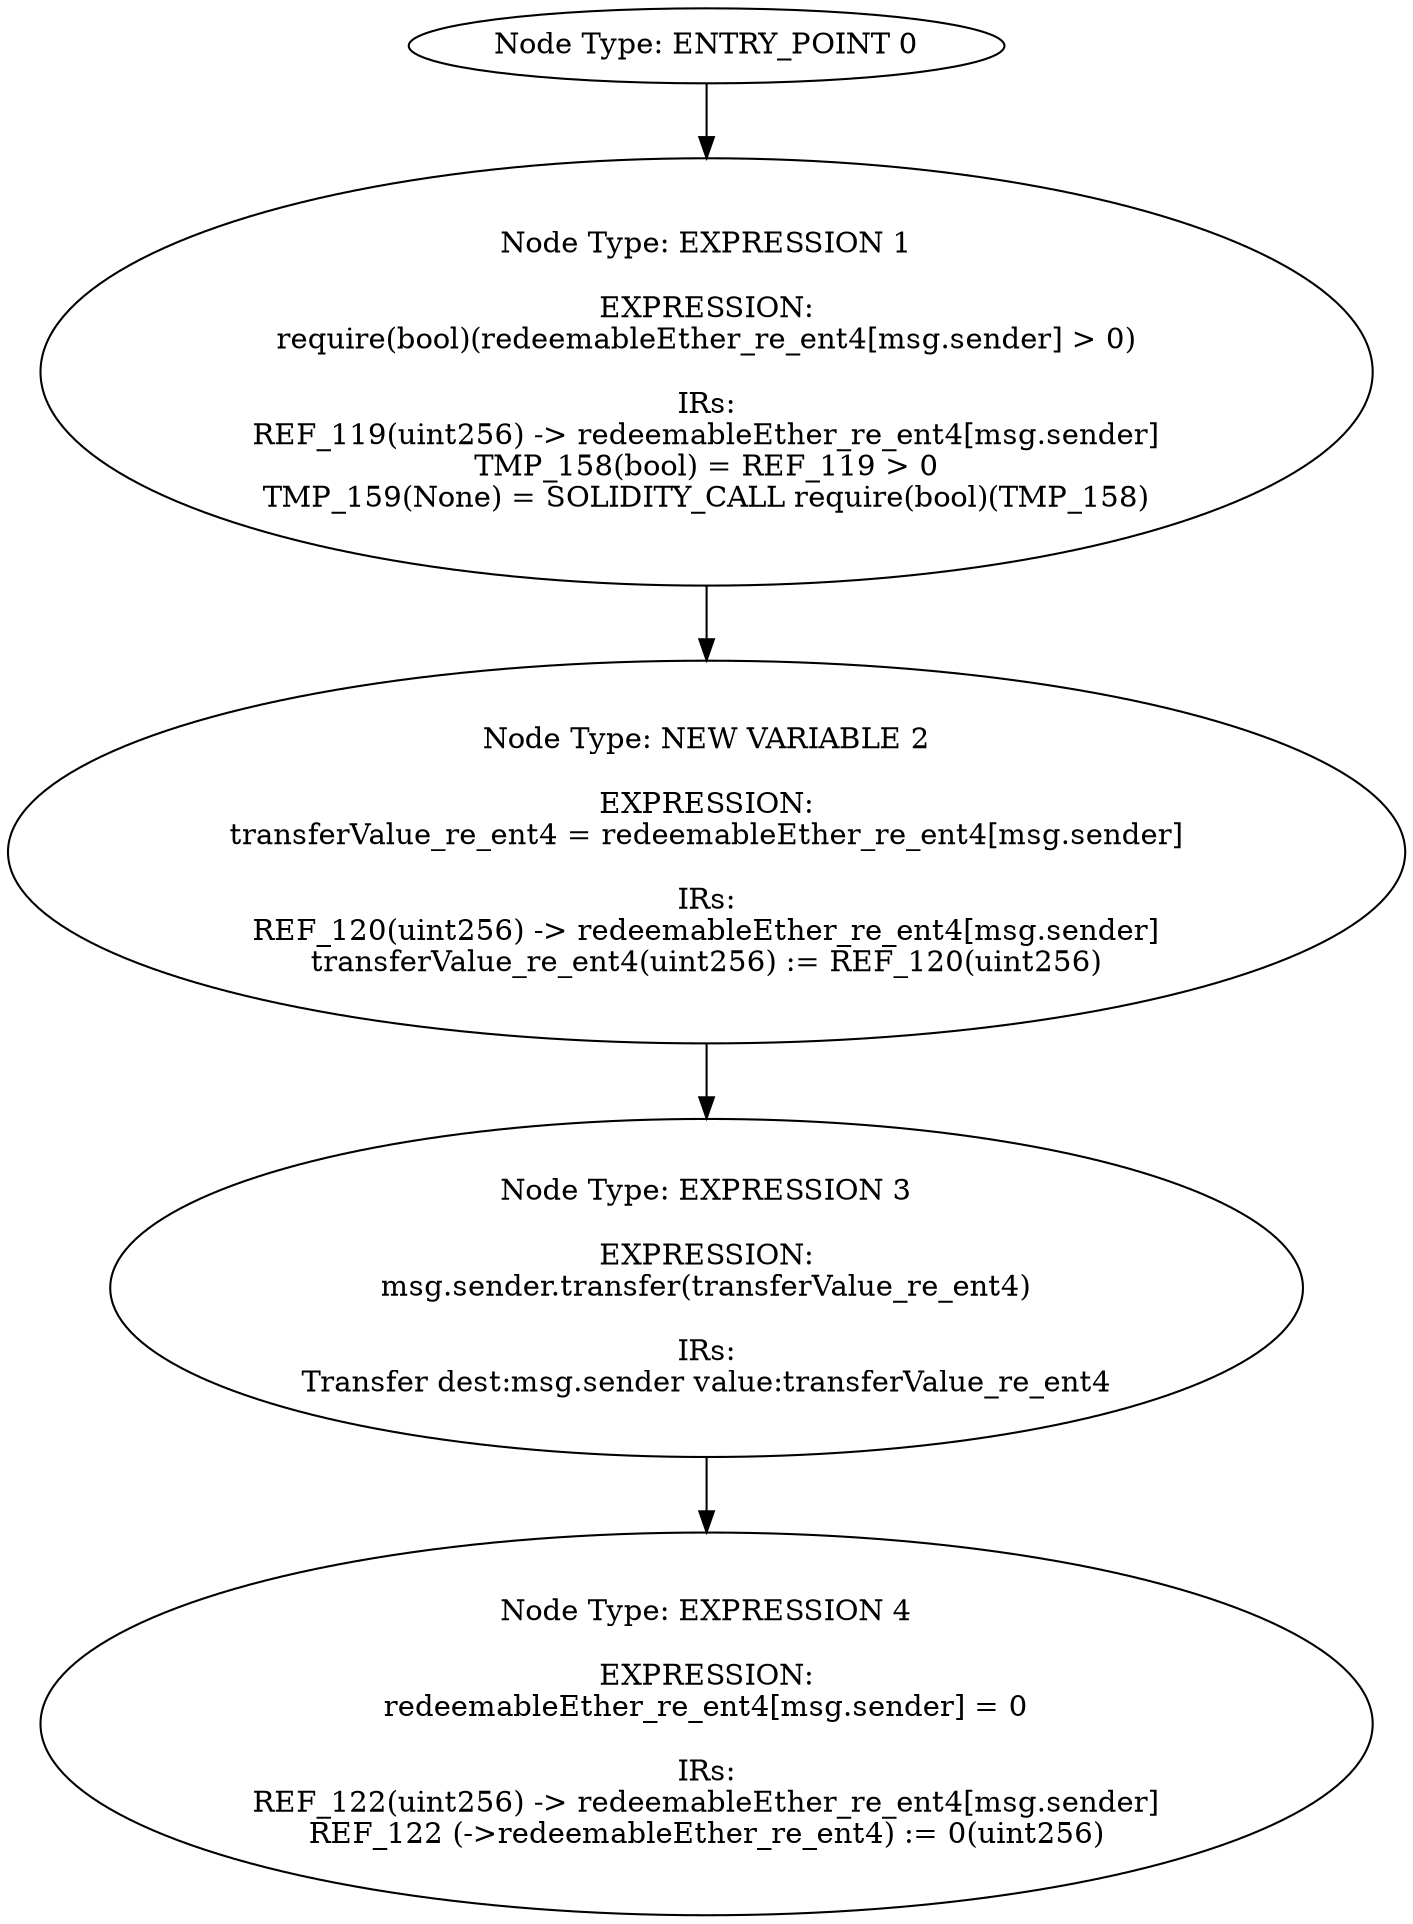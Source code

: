 digraph{
0[label="Node Type: ENTRY_POINT 0
"];
0->1;
1[label="Node Type: EXPRESSION 1

EXPRESSION:
require(bool)(redeemableEther_re_ent4[msg.sender] > 0)

IRs:
REF_119(uint256) -> redeemableEther_re_ent4[msg.sender]
TMP_158(bool) = REF_119 > 0
TMP_159(None) = SOLIDITY_CALL require(bool)(TMP_158)"];
1->2;
2[label="Node Type: NEW VARIABLE 2

EXPRESSION:
transferValue_re_ent4 = redeemableEther_re_ent4[msg.sender]

IRs:
REF_120(uint256) -> redeemableEther_re_ent4[msg.sender]
transferValue_re_ent4(uint256) := REF_120(uint256)"];
2->3;
3[label="Node Type: EXPRESSION 3

EXPRESSION:
msg.sender.transfer(transferValue_re_ent4)

IRs:
Transfer dest:msg.sender value:transferValue_re_ent4"];
3->4;
4[label="Node Type: EXPRESSION 4

EXPRESSION:
redeemableEther_re_ent4[msg.sender] = 0

IRs:
REF_122(uint256) -> redeemableEther_re_ent4[msg.sender]
REF_122 (->redeemableEther_re_ent4) := 0(uint256)"];
}
